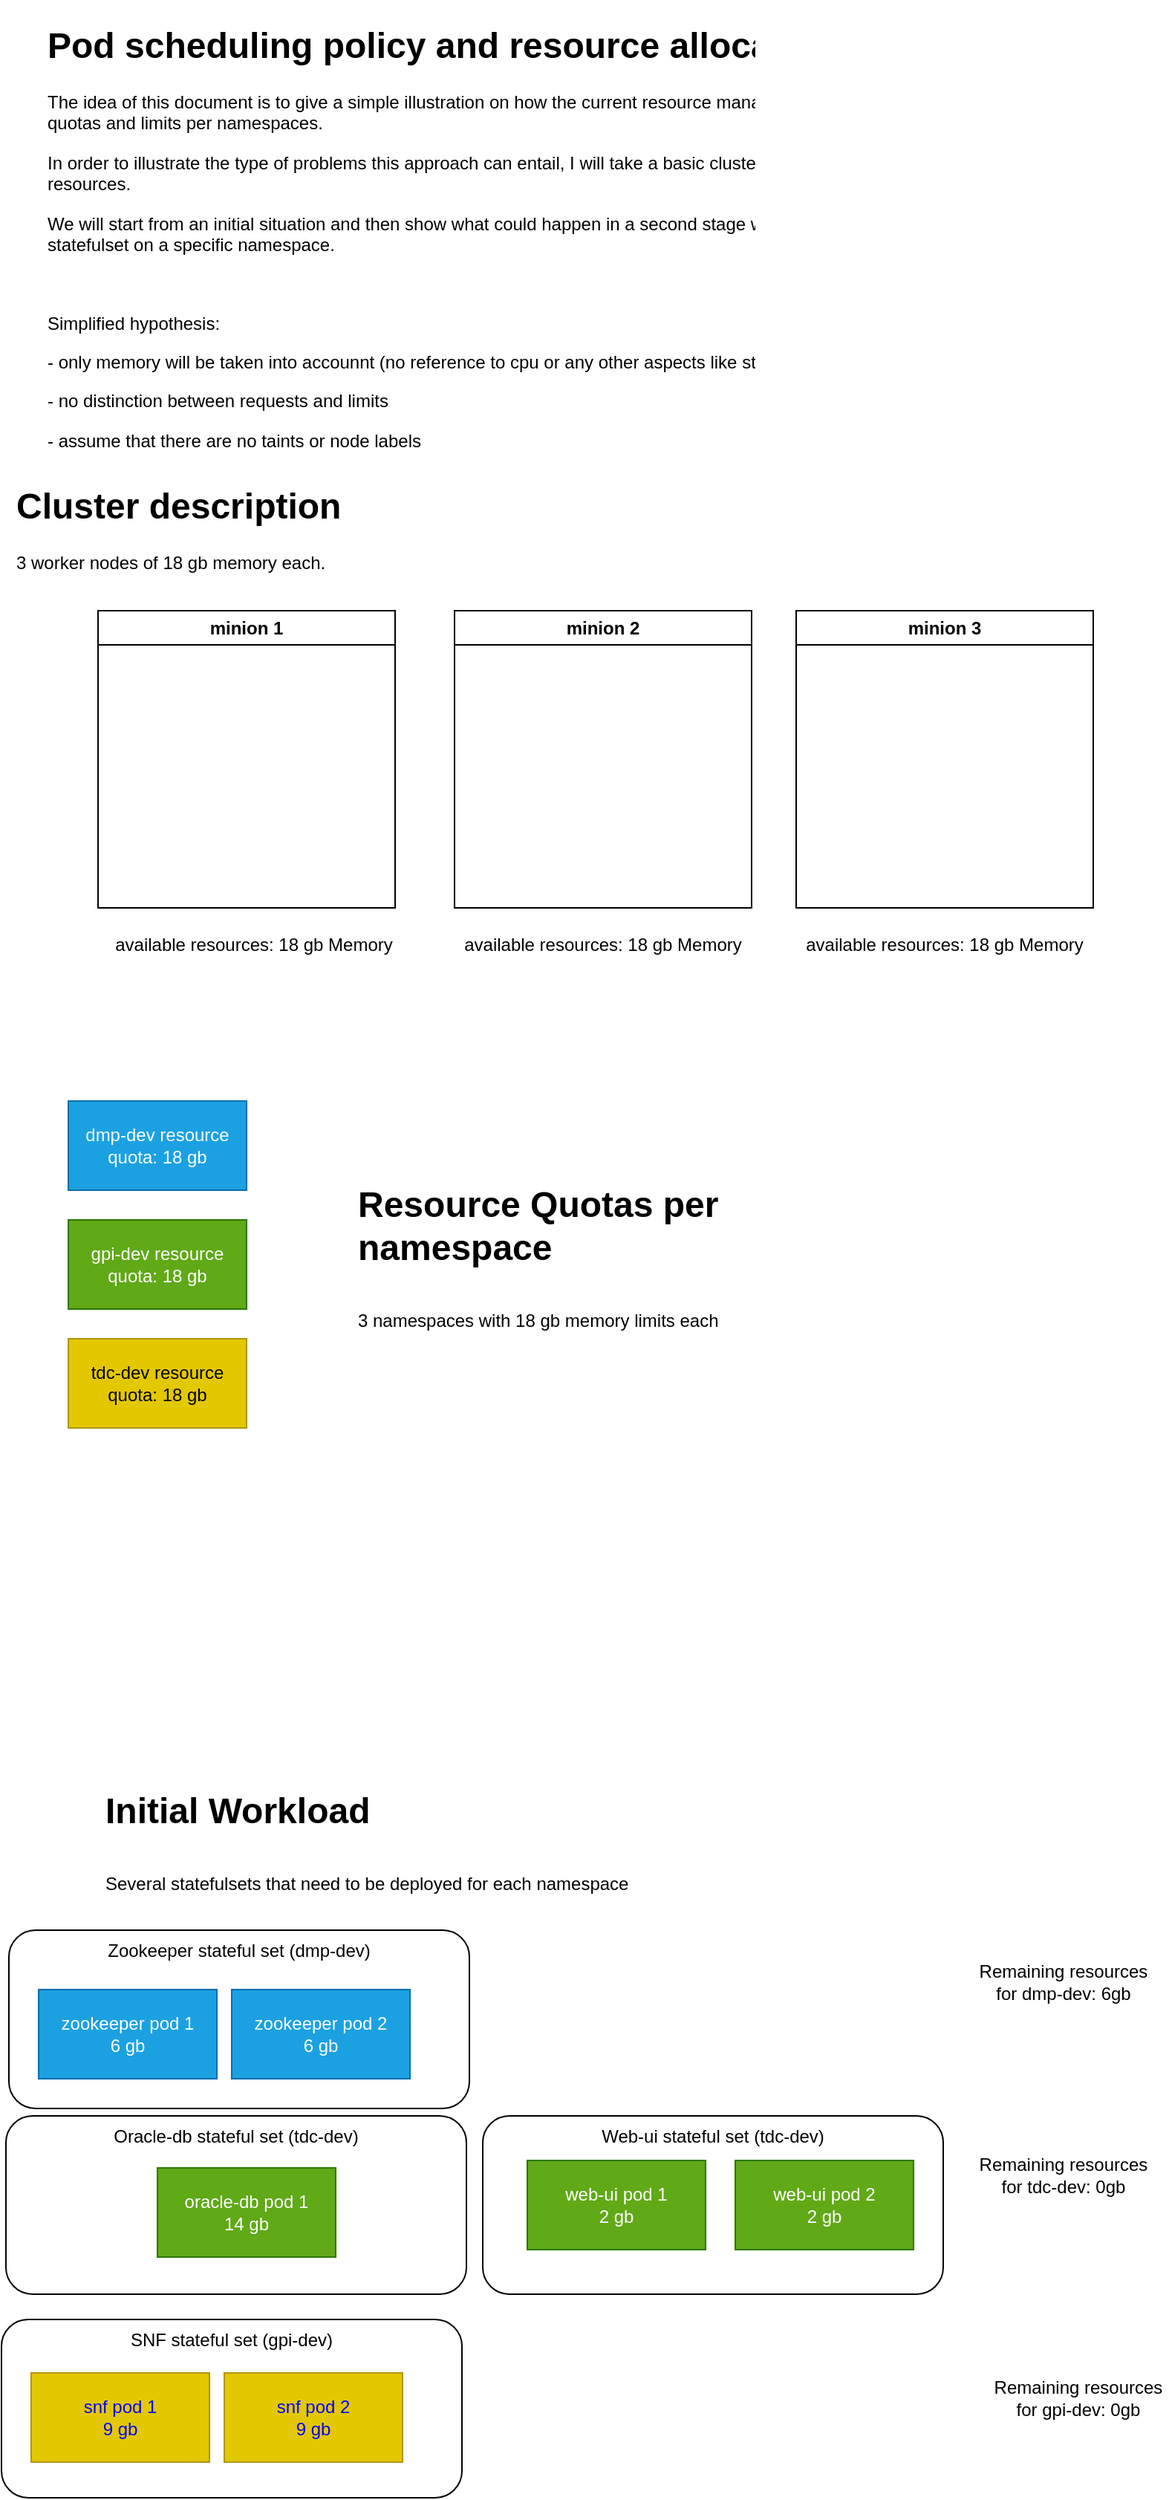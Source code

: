 <mxfile version="21.4.0" type="github" pages="5">
  <diagram name="Page-1" id="UMGvQnXuwSlmLZYAjQJy">
    <mxGraphModel dx="739" dy="470" grid="1" gridSize="10" guides="1" tooltips="1" connect="1" arrows="1" fold="1" page="1" pageScale="1" pageWidth="827" pageHeight="1169" math="0" shadow="0">
      <root>
        <mxCell id="0" />
        <mxCell id="1" parent="0" />
        <mxCell id="2bjBSCAmk6lOA1KvFB3E-25" value="SNF stateful set (gpi-dev)" style="rounded=1;whiteSpace=wrap;html=1;horizontal=1;verticalAlign=top;" parent="1" vertex="1">
          <mxGeometry x="25" y="1570" width="310" height="120" as="geometry" />
        </mxCell>
        <mxCell id="2bjBSCAmk6lOA1KvFB3E-23" value="Web-ui stateful set (tdc-dev)" style="rounded=1;whiteSpace=wrap;html=1;horizontal=1;verticalAlign=top;" parent="1" vertex="1">
          <mxGeometry x="349" y="1433" width="310" height="120" as="geometry" />
        </mxCell>
        <mxCell id="2bjBSCAmk6lOA1KvFB3E-22" value="Oracle-db stateful set (tdc-dev)" style="rounded=1;whiteSpace=wrap;html=1;horizontal=1;verticalAlign=top;" parent="1" vertex="1">
          <mxGeometry x="28" y="1433" width="310" height="120" as="geometry" />
        </mxCell>
        <mxCell id="2bjBSCAmk6lOA1KvFB3E-21" value="Zookeeper stateful set (dmp-dev)" style="rounded=1;whiteSpace=wrap;html=1;horizontal=1;verticalAlign=top;" parent="1" vertex="1">
          <mxGeometry x="30" y="1308" width="310" height="120" as="geometry" />
        </mxCell>
        <mxCell id="2bjBSCAmk6lOA1KvFB3E-1" value="&lt;h1&gt;Pod scheduling policy and resource allocation on OC&lt;/h1&gt;&lt;p&gt;The idea of this document is to give a simple illustration on how the current resource management strategy based on resource quotas and limits per namespaces.&lt;/p&gt;&lt;p&gt;In order to illustrate the type of problems this approach can entail, I will take a basic cluster and use some simplified units of resources.&amp;nbsp;&lt;/p&gt;&lt;p&gt;We will start from an initial situation and then show what could happen in a second stage when trying to deploying a second statefulset on a specific namespace.&lt;/p&gt;&lt;p&gt;&lt;br&gt;&lt;/p&gt;&lt;p&gt;Simplified hypothesis:&lt;/p&gt;&lt;p&gt;- only memory will be taken into accounnt (no reference to cpu or any other aspects like storage)&lt;/p&gt;&lt;p&gt;- no distinction between requests and limits&lt;/p&gt;&lt;p&gt;- assume that there are no taints or node labels&lt;/p&gt;" style="text;html=1;strokeColor=none;fillColor=none;spacing=5;spacingTop=-20;whiteSpace=wrap;overflow=hidden;rounded=0;labelBorderColor=#FFFFFF;" parent="1" vertex="1">
          <mxGeometry x="50" y="19" width="690" height="330" as="geometry" />
        </mxCell>
        <mxCell id="2bjBSCAmk6lOA1KvFB3E-3" value="minion 1" style="swimlane;whiteSpace=wrap;html=1;" parent="1" vertex="1">
          <mxGeometry x="90" y="420" width="200" height="200" as="geometry" />
        </mxCell>
        <mxCell id="2bjBSCAmk6lOA1KvFB3E-4" value="minion 2" style="swimlane;whiteSpace=wrap;html=1;" parent="1" vertex="1">
          <mxGeometry x="330" y="420" width="200" height="200" as="geometry" />
        </mxCell>
        <mxCell id="2bjBSCAmk6lOA1KvFB3E-5" value="minion 3" style="swimlane;whiteSpace=wrap;html=1;" parent="1" vertex="1">
          <mxGeometry x="560" y="420" width="200" height="200" as="geometry" />
        </mxCell>
        <mxCell id="2bjBSCAmk6lOA1KvFB3E-6" value="available resources: 18 gb Memory" style="text;html=1;strokeColor=none;fillColor=none;align=center;verticalAlign=middle;whiteSpace=wrap;rounded=0;" parent="1" vertex="1">
          <mxGeometry x="90" y="630" width="210" height="30" as="geometry" />
        </mxCell>
        <mxCell id="2bjBSCAmk6lOA1KvFB3E-7" value="available resources: 18 gb Memory" style="text;html=1;strokeColor=none;fillColor=none;align=center;verticalAlign=middle;whiteSpace=wrap;rounded=0;" parent="1" vertex="1">
          <mxGeometry x="325" y="630" width="210" height="30" as="geometry" />
        </mxCell>
        <mxCell id="2bjBSCAmk6lOA1KvFB3E-8" value="available resources: 18 gb Memory" style="text;html=1;strokeColor=none;fillColor=none;align=center;verticalAlign=middle;whiteSpace=wrap;rounded=0;" parent="1" vertex="1">
          <mxGeometry x="555" y="630" width="210" height="30" as="geometry" />
        </mxCell>
        <mxCell id="2bjBSCAmk6lOA1KvFB3E-9" value="dmp-dev resource quota: 18 gb" style="rounded=0;whiteSpace=wrap;html=1;fillColor=#1ba1e2;fontColor=#ffffff;strokeColor=#006EAF;" parent="1" vertex="1">
          <mxGeometry x="70" y="750" width="120" height="60" as="geometry" />
        </mxCell>
        <mxCell id="2bjBSCAmk6lOA1KvFB3E-10" value="gpi-dev resource quota: 18 gb" style="rounded=0;whiteSpace=wrap;html=1;fillColor=#60a917;fontColor=#ffffff;strokeColor=#2D7600;" parent="1" vertex="1">
          <mxGeometry x="70" y="830" width="120" height="60" as="geometry" />
        </mxCell>
        <mxCell id="2bjBSCAmk6lOA1KvFB3E-11" value="tdc-dev resource quota: 18 gb" style="rounded=0;whiteSpace=wrap;html=1;fillColor=#e3c800;fontColor=#000000;strokeColor=#B09500;" parent="1" vertex="1">
          <mxGeometry x="70" y="910" width="120" height="60" as="geometry" />
        </mxCell>
        <mxCell id="2bjBSCAmk6lOA1KvFB3E-12" value="zookeeper pod 1&lt;br&gt;6 gb" style="rounded=0;whiteSpace=wrap;html=1;fillColor=#1ba1e2;fontColor=#FFFFFF;strokeColor=#006EAF;" parent="1" vertex="1">
          <mxGeometry x="50" y="1348" width="120" height="60" as="geometry" />
        </mxCell>
        <mxCell id="2bjBSCAmk6lOA1KvFB3E-13" value="zookeeper pod 2&lt;br&gt;6 gb" style="rounded=0;whiteSpace=wrap;html=1;fillColor=#1ba1e2;fontColor=#FFFFFF;strokeColor=#006EAF;" parent="1" vertex="1">
          <mxGeometry x="180" y="1348" width="120" height="60" as="geometry" />
        </mxCell>
        <mxCell id="2bjBSCAmk6lOA1KvFB3E-14" value="snf pod 1&lt;br&gt;9 gb" style="rounded=0;whiteSpace=wrap;html=1;fillColor=#e3c800;fontColor=#0000FF;strokeColor=#B09500;" parent="1" vertex="1">
          <mxGeometry x="45" y="1606" width="120" height="60" as="geometry" />
        </mxCell>
        <mxCell id="2bjBSCAmk6lOA1KvFB3E-15" value="snf pod 2&lt;br&gt;9 gb" style="rounded=0;whiteSpace=wrap;html=1;fillColor=#e3c800;fontColor=#0000FF;strokeColor=#B09500;" parent="1" vertex="1">
          <mxGeometry x="175" y="1606" width="120" height="60" as="geometry" />
        </mxCell>
        <mxCell id="2bjBSCAmk6lOA1KvFB3E-16" value="oracle-db pod 1&lt;br&gt;14 gb" style="rounded=0;whiteSpace=wrap;html=1;fillColor=#60a917;fontColor=#FFFFFF;strokeColor=#2D7600;" parent="1" vertex="1">
          <mxGeometry x="130" y="1468" width="120" height="60" as="geometry" />
        </mxCell>
        <mxCell id="2bjBSCAmk6lOA1KvFB3E-17" value="web-ui pod 1&lt;br&gt;2 gb" style="rounded=0;whiteSpace=wrap;html=1;fillColor=#60a917;fontColor=#FFFFFF;strokeColor=#2D7600;" parent="1" vertex="1">
          <mxGeometry x="379" y="1463" width="120" height="60" as="geometry" />
        </mxCell>
        <mxCell id="2bjBSCAmk6lOA1KvFB3E-18" value="&lt;h1&gt;Cluster description&lt;/h1&gt;&lt;p&gt;3 worker nodes of 18 gb memory each.&lt;/p&gt;" style="text;html=1;strokeColor=none;fillColor=none;spacing=5;spacingTop=-20;whiteSpace=wrap;overflow=hidden;rounded=0;" parent="1" vertex="1">
          <mxGeometry x="30" y="330" width="280" height="120" as="geometry" />
        </mxCell>
        <mxCell id="2bjBSCAmk6lOA1KvFB3E-19" value="&lt;h1&gt;&lt;span style=&quot;background-color: initial;&quot;&gt;Resource Quotas per namespace&lt;/span&gt;&lt;/h1&gt;&lt;h1&gt;&lt;span style=&quot;background-color: initial; font-size: 12px; font-weight: normal;&quot;&gt;3 namespaces with 18 gb memory limits each&lt;/span&gt;&lt;br&gt;&lt;/h1&gt;" style="text;html=1;strokeColor=none;fillColor=none;spacing=5;spacingTop=-20;whiteSpace=wrap;overflow=hidden;rounded=0;" parent="1" vertex="1">
          <mxGeometry x="260" y="800" width="360" height="120" as="geometry" />
        </mxCell>
        <mxCell id="2bjBSCAmk6lOA1KvFB3E-20" value="&lt;h1&gt;&lt;span style=&quot;background-color: initial;&quot;&gt;Initial Workload&lt;/span&gt;&lt;/h1&gt;&lt;h1&gt;&lt;span style=&quot;background-color: initial; font-size: 12px; font-weight: normal;&quot;&gt;Several statefulsets that need to be deployed for each namespace&lt;/span&gt;&lt;br&gt;&lt;/h1&gt;" style="text;html=1;strokeColor=none;fillColor=none;spacing=5;spacingTop=-20;whiteSpace=wrap;overflow=hidden;rounded=0;" parent="1" vertex="1">
          <mxGeometry x="90" y="1208" width="630" height="90" as="geometry" />
        </mxCell>
        <mxCell id="2bjBSCAmk6lOA1KvFB3E-24" value="web-ui pod 2&lt;br&gt;2 gb" style="rounded=0;whiteSpace=wrap;html=1;fillColor=#60a917;fontColor=#FFFFFF;strokeColor=#2D7600;" parent="1" vertex="1">
          <mxGeometry x="519" y="1463" width="120" height="60" as="geometry" />
        </mxCell>
        <mxCell id="2bjBSCAmk6lOA1KvFB3E-26" value="Remaining resources for dmp-dev: 6gb" style="text;html=1;strokeColor=none;fillColor=none;align=center;verticalAlign=middle;whiteSpace=wrap;rounded=0;" parent="1" vertex="1">
          <mxGeometry x="680" y="1318" width="120" height="50" as="geometry" />
        </mxCell>
        <mxCell id="2bjBSCAmk6lOA1KvFB3E-27" value="Remaining resources for tdc-dev: 0gb" style="text;html=1;strokeColor=none;fillColor=none;align=center;verticalAlign=middle;whiteSpace=wrap;rounded=0;" parent="1" vertex="1">
          <mxGeometry x="680" y="1448" width="120" height="50" as="geometry" />
        </mxCell>
        <mxCell id="2bjBSCAmk6lOA1KvFB3E-28" value="Remaining resources for gpi-dev: 0gb" style="text;html=1;strokeColor=none;fillColor=none;align=center;verticalAlign=middle;whiteSpace=wrap;rounded=0;" parent="1" vertex="1">
          <mxGeometry x="690" y="1598" width="120" height="50" as="geometry" />
        </mxCell>
      </root>
    </mxGraphModel>
  </diagram>
  <diagram name="solution-taints-affinity" id="Fjn6Byy7v27BrfBJHYZv">
    <mxGraphModel dx="739" dy="470" grid="1" gridSize="10" guides="1" tooltips="1" connect="1" arrows="1" fold="1" page="1" pageScale="1" pageWidth="827" pageHeight="1169" math="0" shadow="0">
      <root>
        <mxCell id="YmpykI_a9cAOImod66VC-0" />
        <mxCell id="YmpykI_a9cAOImod66VC-1" parent="YmpykI_a9cAOImod66VC-0" />
        <mxCell id="YmpykI_a9cAOImod66VC-6" value="&lt;h1&gt;&lt;span style=&quot;background-color: initial;&quot;&gt;Nodes dedicated to namespaces - Taints, tolerations and affinity&lt;/span&gt;&lt;/h1&gt;&lt;h1&gt;&lt;span style=&quot;font-size: 12px; font-weight: 400;&quot;&gt;In order to enforce an alignment between theoretical resources allocation for a namespace, and the actual resources available to its objects, we can consider a solution: DEDICATE set of NODES exclusively to a NAMESPACE&lt;/span&gt;&lt;/h1&gt;&lt;div&gt;Taints are used to repel Pods from specific nodes. This is comparable to a label applied to a node. The difference between TAINT and LABEL lies in the fact that a taint tells the scheduler to repel pods from this specific node if it DOES NOT MATCH the TAINT. &lt;br&gt;Only those PODS that Hhave a TOLERATION for the TAINT can be deployed into that node&lt;span style=&quot;font-size: 12px; font-weight: 400;&quot;&gt;&lt;br&gt;&lt;/span&gt;&lt;/div&gt;" style="text;html=1;strokeColor=none;fillColor=none;spacing=5;spacingTop=-20;whiteSpace=wrap;overflow=hidden;rounded=0;labelBorderColor=#FFFFFF;" vertex="1" parent="YmpykI_a9cAOImod66VC-1">
          <mxGeometry x="50" y="19" width="960" height="191" as="geometry" />
        </mxCell>
        <mxCell id="YmpykI_a9cAOImod66VC-7" value="minion 1" style="swimlane;whiteSpace=wrap;html=1;" vertex="1" parent="YmpykI_a9cAOImod66VC-1">
          <mxGeometry x="90" y="420" width="200" height="200" as="geometry" />
        </mxCell>
        <mxCell id="YmpykI_a9cAOImod66VC-8" value="minion 2" style="swimlane;whiteSpace=wrap;html=1;" vertex="1" parent="YmpykI_a9cAOImod66VC-1">
          <mxGeometry x="330" y="420" width="200" height="200" as="geometry" />
        </mxCell>
        <mxCell id="YmpykI_a9cAOImod66VC-9" value="minion 3" style="swimlane;whiteSpace=wrap;html=1;" vertex="1" parent="YmpykI_a9cAOImod66VC-1">
          <mxGeometry x="560" y="420" width="200" height="200" as="geometry" />
        </mxCell>
        <mxCell id="YmpykI_a9cAOImod66VC-10" value="namespace:dmp-test:NoSchedule" style="text;html=1;strokeColor=#006EAF;fillColor=#1ba1e2;align=center;verticalAlign=middle;whiteSpace=wrap;rounded=0;fontColor=#ffffff;" vertex="1" parent="YmpykI_a9cAOImod66VC-1">
          <mxGeometry x="85" y="630" width="210" height="30" as="geometry" />
        </mxCell>
        <mxCell id="YmpykI_a9cAOImod66VC-11" value="namespace:tdc-test:NoSchedule" style="text;html=1;strokeColor=#B09500;fillColor=#e3c800;align=center;verticalAlign=middle;whiteSpace=wrap;rounded=0;fontColor=#000000;" vertex="1" parent="YmpykI_a9cAOImod66VC-1">
          <mxGeometry x="325" y="630" width="210" height="30" as="geometry" />
        </mxCell>
        <mxCell id="YmpykI_a9cAOImod66VC-12" value="namespace:gpi-test:NoSchedule" style="text;html=1;strokeColor=#2D7600;fillColor=#60a917;align=center;verticalAlign=middle;whiteSpace=wrap;rounded=0;fontColor=#ffffff;" vertex="1" parent="YmpykI_a9cAOImod66VC-1">
          <mxGeometry x="555" y="630" width="210" height="30" as="geometry" />
        </mxCell>
        <mxCell id="YmpykI_a9cAOImod66VC-22" value="&lt;h1&gt;Actions on the node&lt;/h1&gt;&lt;p&gt;In order to implement this solution, it will involves actions from Container Squad first, who will need to add&lt;/p&gt;&lt;p&gt;- taints: &amp;lt;key&amp;gt;:&amp;lt;value&amp;gt;:Effect&amp;gt; defined on the node (&lt;/p&gt;Taint effects define how nodes with a taint react to Pods that don’t tolerate it.&lt;span style=&quot;background-color: initial;&quot;&gt;)&lt;/span&gt;&lt;br&gt;&lt;p&gt;- label: &amp;lt;key&amp;gt;:&amp;lt;value&amp;gt;&lt;/p&gt;" style="text;html=1;strokeColor=none;fillColor=none;spacing=5;spacingTop=-20;whiteSpace=wrap;overflow=hidden;rounded=0;" vertex="1" parent="YmpykI_a9cAOImod66VC-1">
          <mxGeometry x="50" y="220" width="950" height="160" as="geometry" />
        </mxCell>
        <mxCell id="i3B5c76FBCLhBAuVrxMg-0" value="Taint" style="text;html=1;strokeColor=none;fillColor=none;align=center;verticalAlign=middle;whiteSpace=wrap;rounded=0;" vertex="1" parent="YmpykI_a9cAOImod66VC-1">
          <mxGeometry x="10" y="630" width="60" height="30" as="geometry" />
        </mxCell>
        <mxCell id="i3B5c76FBCLhBAuVrxMg-1" value="namespace:gpi-test:NoSchedule" style="text;html=1;strokeColor=#2D7600;fillColor=#60a917;align=center;verticalAlign=middle;whiteSpace=wrap;rounded=0;fontColor=#ffffff;" vertex="1" parent="YmpykI_a9cAOImod66VC-1">
          <mxGeometry x="555" y="630" width="210" height="30" as="geometry" />
        </mxCell>
        <mxCell id="i3B5c76FBCLhBAuVrxMg-2" value="namespace:tdc-test:NoSchedule" style="text;html=1;strokeColor=#B09500;fillColor=#e3c800;align=center;verticalAlign=middle;whiteSpace=wrap;rounded=0;fontColor=#000000;" vertex="1" parent="YmpykI_a9cAOImod66VC-1">
          <mxGeometry x="325" y="630" width="210" height="30" as="geometry" />
        </mxCell>
        <mxCell id="i3B5c76FBCLhBAuVrxMg-3" value="namespace:dmp-test:NoSchedule" style="text;html=1;strokeColor=#006EAF;fillColor=#1ba1e2;align=center;verticalAlign=middle;whiteSpace=wrap;rounded=0;fontColor=#ffffff;" vertex="1" parent="YmpykI_a9cAOImod66VC-1">
          <mxGeometry x="85" y="630" width="210" height="30" as="geometry" />
        </mxCell>
        <mxCell id="i3B5c76FBCLhBAuVrxMg-4" value="namespace:gpi-test" style="text;html=1;strokeColor=#2D7600;fillColor=#60a917;align=center;verticalAlign=middle;whiteSpace=wrap;rounded=0;fontColor=#ffffff;" vertex="1" parent="YmpykI_a9cAOImod66VC-1">
          <mxGeometry x="555" y="670" width="210" height="30" as="geometry" />
        </mxCell>
        <mxCell id="i3B5c76FBCLhBAuVrxMg-5" value="namespace:tdc-test" style="text;html=1;strokeColor=#B09500;fillColor=#e3c800;align=center;verticalAlign=middle;whiteSpace=wrap;rounded=0;fontColor=#000000;" vertex="1" parent="YmpykI_a9cAOImod66VC-1">
          <mxGeometry x="325" y="670" width="210" height="30" as="geometry" />
        </mxCell>
        <mxCell id="i3B5c76FBCLhBAuVrxMg-6" value="namespace:dmp-test" style="text;html=1;strokeColor=#006EAF;fillColor=#1ba1e2;align=center;verticalAlign=middle;whiteSpace=wrap;rounded=0;fontColor=#ffffff;" vertex="1" parent="YmpykI_a9cAOImod66VC-1">
          <mxGeometry x="85" y="670" width="210" height="30" as="geometry" />
        </mxCell>
        <mxCell id="i3B5c76FBCLhBAuVrxMg-7" value="Label" style="text;html=1;strokeColor=none;fillColor=none;align=center;verticalAlign=middle;whiteSpace=wrap;rounded=0;" vertex="1" parent="YmpykI_a9cAOImod66VC-1">
          <mxGeometry x="10" y="670" width="60" height="30" as="geometry" />
        </mxCell>
        <mxCell id="OvRHfM7m8GLuQbLyOeoD-29" value="SNF stateful set (gpi-dev)" style="rounded=1;whiteSpace=wrap;html=1;horizontal=1;verticalAlign=top;" vertex="1" parent="YmpykI_a9cAOImod66VC-1">
          <mxGeometry x="1065" y="855" width="310" height="120" as="geometry" />
        </mxCell>
        <mxCell id="OvRHfM7m8GLuQbLyOeoD-30" value="Web-ui stateful set (tdc-dev)" style="rounded=1;whiteSpace=wrap;html=1;horizontal=1;verticalAlign=top;" vertex="1" parent="YmpykI_a9cAOImod66VC-1">
          <mxGeometry x="676" y="850" width="310" height="120" as="geometry" />
        </mxCell>
        <mxCell id="OvRHfM7m8GLuQbLyOeoD-31" value="Oracle-db stateful set (tdc-dev)" style="rounded=1;whiteSpace=wrap;html=1;horizontal=1;verticalAlign=top;" vertex="1" parent="YmpykI_a9cAOImod66VC-1">
          <mxGeometry x="355" y="850" width="310" height="120" as="geometry" />
        </mxCell>
        <mxCell id="OvRHfM7m8GLuQbLyOeoD-32" value="Zookeeper stateful set (dmp-dev)" style="rounded=1;whiteSpace=wrap;html=1;horizontal=1;verticalAlign=top;" vertex="1" parent="YmpykI_a9cAOImod66VC-1">
          <mxGeometry x="20" y="840" width="310" height="130" as="geometry" />
        </mxCell>
        <mxCell id="OvRHfM7m8GLuQbLyOeoD-33" value="zookeeper pod 1&lt;br&gt;nodeAffinity:&amp;nbsp;&lt;br&gt;namespace:dmp-test&lt;br&gt;toleration:&amp;nbsp;&lt;br&gt;namespace:dmp-test:NoSchedule" style="rounded=0;whiteSpace=wrap;html=1;fillColor=#1ba1e2;fontColor=#FFFFFF;strokeColor=#006EAF;" vertex="1" parent="YmpykI_a9cAOImod66VC-1">
          <mxGeometry x="39" y="870" width="140" height="90" as="geometry" />
        </mxCell>
        <mxCell id="OvRHfM7m8GLuQbLyOeoD-35" value="snf pod 1&lt;br&gt;9 gb" style="rounded=0;whiteSpace=wrap;html=1;fillColor=#e3c800;fontColor=#0000FF;strokeColor=#B09500;" vertex="1" parent="YmpykI_a9cAOImod66VC-1">
          <mxGeometry x="1085" y="891" width="120" height="60" as="geometry" />
        </mxCell>
        <mxCell id="OvRHfM7m8GLuQbLyOeoD-36" value="snf pod 2&lt;br&gt;9 gb" style="rounded=0;whiteSpace=wrap;html=1;fillColor=#e3c800;fontColor=#0000FF;strokeColor=#B09500;" vertex="1" parent="YmpykI_a9cAOImod66VC-1">
          <mxGeometry x="1215" y="891" width="120" height="60" as="geometry" />
        </mxCell>
        <mxCell id="OvRHfM7m8GLuQbLyOeoD-37" value="oracle-db pod 1&lt;br&gt;14 gb" style="rounded=0;whiteSpace=wrap;html=1;fillColor=#60a917;fontColor=#FFFFFF;strokeColor=#2D7600;" vertex="1" parent="YmpykI_a9cAOImod66VC-1">
          <mxGeometry x="457" y="885" width="120" height="60" as="geometry" />
        </mxCell>
        <mxCell id="OvRHfM7m8GLuQbLyOeoD-38" value="web-ui pod 1&lt;br&gt;2 gb" style="rounded=0;whiteSpace=wrap;html=1;fillColor=#60a917;fontColor=#FFFFFF;strokeColor=#2D7600;" vertex="1" parent="YmpykI_a9cAOImod66VC-1">
          <mxGeometry x="706" y="880" width="120" height="60" as="geometry" />
        </mxCell>
        <mxCell id="OvRHfM7m8GLuQbLyOeoD-40" value="web-ui pod 2&lt;br&gt;2 gb" style="rounded=0;whiteSpace=wrap;html=1;fillColor=#60a917;fontColor=#FFFFFF;strokeColor=#2D7600;" vertex="1" parent="YmpykI_a9cAOImod66VC-1">
          <mxGeometry x="846" y="880" width="120" height="60" as="geometry" />
        </mxCell>
        <mxCell id="OvRHfM7m8GLuQbLyOeoD-41" value="Remaining resources for dmp-dev: 6gb" style="text;html=1;strokeColor=none;fillColor=none;align=center;verticalAlign=middle;whiteSpace=wrap;rounded=0;" vertex="1" parent="YmpykI_a9cAOImod66VC-1">
          <mxGeometry x="135" y="780" width="120" height="50" as="geometry" />
        </mxCell>
        <mxCell id="OvRHfM7m8GLuQbLyOeoD-42" value="Remaining resources for tdc-dev: 0gb" style="text;html=1;strokeColor=none;fillColor=none;align=center;verticalAlign=middle;whiteSpace=wrap;rounded=0;" vertex="1" parent="YmpykI_a9cAOImod66VC-1">
          <mxGeometry x="465" y="780" width="120" height="50" as="geometry" />
        </mxCell>
        <mxCell id="OvRHfM7m8GLuQbLyOeoD-43" value="Remaining resources for gpi-dev: 0gb" style="text;html=1;strokeColor=none;fillColor=none;align=center;verticalAlign=middle;whiteSpace=wrap;rounded=0;" vertex="1" parent="YmpykI_a9cAOImod66VC-1">
          <mxGeometry x="1116" y="790" width="120" height="50" as="geometry" />
        </mxCell>
        <mxCell id="OvRHfM7m8GLuQbLyOeoD-57" value="&lt;h1&gt;All pods successfully scheduled&lt;/h1&gt;&lt;p&gt;Total resources available on the cluster &lt;span style=&quot;white-space: pre;&quot;&gt;&#x9;&lt;/span&gt;&lt;span style=&quot;white-space: pre;&quot;&gt;&#x9;&lt;/span&gt;&lt;span style=&quot;white-space: pre;&quot;&gt;&#x9;&lt;/span&gt;&lt;span style=&quot;white-space: pre;&quot;&gt;&#x9;&lt;/span&gt;&lt;span style=&quot;white-space: pre;&quot;&gt;&#x9;&lt;span style=&quot;white-space: pre;&quot;&gt;&#x9;&lt;/span&gt;&lt;span style=&quot;white-space: pre;&quot;&gt;&#x9;&lt;/span&gt;&lt;/span&gt;= 6 gb&lt;/p&gt;&lt;p&gt;Resources yet to be consumed (according to dmp-dev ns quota) &lt;span style=&quot;white-space: pre;&quot;&gt;&#x9;&lt;/span&gt;&lt;span style=&quot;white-space: pre;&quot;&gt;&#x9;&lt;/span&gt;= 6 gb&lt;/p&gt;" style="text;html=1;strokeColor=none;fillColor=none;spacing=5;spacingTop=-20;whiteSpace=wrap;overflow=hidden;rounded=0;" vertex="1" parent="YmpykI_a9cAOImod66VC-1">
          <mxGeometry x="1015" y="1060" width="450" height="120" as="geometry" />
        </mxCell>
        <mxCell id="OvRHfM7m8GLuQbLyOeoD-58" value="zookeeper pod 2&lt;br&gt;nodeAffinity:&amp;nbsp;&lt;br&gt;namespace:dmp-test&lt;br&gt;toleration:&amp;nbsp;&lt;br&gt;namespace:dmp-test:NoSchedule" style="rounded=0;whiteSpace=wrap;html=1;fillColor=#1ba1e2;fontColor=#FFFFFF;strokeColor=#006EAF;" vertex="1" parent="YmpykI_a9cAOImod66VC-1">
          <mxGeometry x="185" y="870" width="140" height="90" as="geometry" />
        </mxCell>
        <mxCell id="OvRHfM7m8GLuQbLyOeoD-59" value="minion 1" style="swimlane;whiteSpace=wrap;html=1;" vertex="1" parent="YmpykI_a9cAOImod66VC-1">
          <mxGeometry x="210" y="990" width="200" height="250" as="geometry" />
        </mxCell>
        <mxCell id="OvRHfM7m8GLuQbLyOeoD-65" value="zookeeper pod 1&lt;br&gt;nodeAffinity:&amp;nbsp;&lt;br&gt;namespace:dmp-test&lt;br&gt;toleration:&amp;nbsp;&lt;br&gt;namespace:dmp-test:NoSchedule" style="rounded=0;whiteSpace=wrap;html=1;fillColor=#1ba1e2;fontColor=#FFFFFF;strokeColor=#006EAF;" vertex="1" parent="OvRHfM7m8GLuQbLyOeoD-59">
          <mxGeometry x="30" y="40" width="140" height="90" as="geometry" />
        </mxCell>
        <mxCell id="OvRHfM7m8GLuQbLyOeoD-66" value="zookeeper pod 2&lt;br&gt;nodeAffinity:&amp;nbsp;&lt;br&gt;namespace:dmp-test&lt;br&gt;toleration:&amp;nbsp;&lt;br&gt;namespace:dmp-test:NoSchedule" style="rounded=0;whiteSpace=wrap;html=1;fillColor=#1ba1e2;fontColor=#FFFFFF;strokeColor=#006EAF;" vertex="1" parent="OvRHfM7m8GLuQbLyOeoD-59">
          <mxGeometry x="30" y="150" width="140" height="90" as="geometry" />
        </mxCell>
        <mxCell id="OvRHfM7m8GLuQbLyOeoD-60" value="namespace:dmp-test:NoSchedule" style="text;html=1;strokeColor=#006EAF;fillColor=#1ba1e2;align=center;verticalAlign=middle;whiteSpace=wrap;rounded=0;fontColor=#ffffff;" vertex="1" parent="YmpykI_a9cAOImod66VC-1">
          <mxGeometry x="210" y="1250" width="210" height="30" as="geometry" />
        </mxCell>
        <mxCell id="OvRHfM7m8GLuQbLyOeoD-61" value="Taint" style="text;html=1;strokeColor=none;fillColor=none;align=center;verticalAlign=middle;whiteSpace=wrap;rounded=0;" vertex="1" parent="YmpykI_a9cAOImod66VC-1">
          <mxGeometry x="135" y="1250" width="60" height="30" as="geometry" />
        </mxCell>
        <mxCell id="OvRHfM7m8GLuQbLyOeoD-62" value="namespace:dmp-test:NoSchedule" style="text;html=1;strokeColor=#006EAF;fillColor=#1ba1e2;align=center;verticalAlign=middle;whiteSpace=wrap;rounded=0;fontColor=#ffffff;" vertex="1" parent="YmpykI_a9cAOImod66VC-1">
          <mxGeometry x="210" y="1250" width="210" height="30" as="geometry" />
        </mxCell>
        <mxCell id="OvRHfM7m8GLuQbLyOeoD-63" value="namespace:dmp-test" style="text;html=1;strokeColor=#006EAF;fillColor=#1ba1e2;align=center;verticalAlign=middle;whiteSpace=wrap;rounded=0;fontColor=#ffffff;" vertex="1" parent="YmpykI_a9cAOImod66VC-1">
          <mxGeometry x="210" y="1290" width="210" height="30" as="geometry" />
        </mxCell>
        <mxCell id="OvRHfM7m8GLuQbLyOeoD-64" value="Label" style="text;html=1;strokeColor=none;fillColor=none;align=center;verticalAlign=middle;whiteSpace=wrap;rounded=0;" vertex="1" parent="YmpykI_a9cAOImod66VC-1">
          <mxGeometry x="135" y="1290" width="60" height="30" as="geometry" />
        </mxCell>
        <mxCell id="OvRHfM7m8GLuQbLyOeoD-67" value="minion 2" style="swimlane;whiteSpace=wrap;html=1;" vertex="1" parent="YmpykI_a9cAOImod66VC-1">
          <mxGeometry x="462" y="990" width="200" height="250" as="geometry" />
        </mxCell>
        <mxCell id="OvRHfM7m8GLuQbLyOeoD-75" value="snf pod 1&lt;br&gt;9 gb" style="rounded=0;whiteSpace=wrap;html=1;fillColor=#e3c800;fontColor=#0000FF;strokeColor=#B09500;" vertex="1" parent="OvRHfM7m8GLuQbLyOeoD-67">
          <mxGeometry x="38" y="30" width="120" height="60" as="geometry" />
        </mxCell>
        <mxCell id="OvRHfM7m8GLuQbLyOeoD-76" value="snf pod 2&lt;br&gt;9 gb" style="rounded=0;whiteSpace=wrap;html=1;fillColor=#e3c800;fontColor=#0000FF;strokeColor=#B09500;" vertex="1" parent="OvRHfM7m8GLuQbLyOeoD-67">
          <mxGeometry x="38" y="110" width="120" height="60" as="geometry" />
        </mxCell>
        <mxCell id="OvRHfM7m8GLuQbLyOeoD-68" value="minion 3" style="swimlane;whiteSpace=wrap;html=1;" vertex="1" parent="YmpykI_a9cAOImod66VC-1">
          <mxGeometry x="692" y="990" width="200" height="250" as="geometry" />
        </mxCell>
        <mxCell id="OvRHfM7m8GLuQbLyOeoD-77" value="web-ui pod 1&lt;br&gt;2 gb" style="rounded=0;whiteSpace=wrap;html=1;fillColor=#60a917;fontColor=#FFFFFF;strokeColor=#2D7600;" vertex="1" parent="OvRHfM7m8GLuQbLyOeoD-68">
          <mxGeometry x="14" y="30" width="120" height="60" as="geometry" />
        </mxCell>
        <mxCell id="OvRHfM7m8GLuQbLyOeoD-78" value="web-ui pod 2&lt;br&gt;2 gb" style="rounded=0;whiteSpace=wrap;html=1;fillColor=#60a917;fontColor=#FFFFFF;strokeColor=#2D7600;" vertex="1" parent="OvRHfM7m8GLuQbLyOeoD-68">
          <mxGeometry x="14" y="95" width="120" height="60" as="geometry" />
        </mxCell>
        <mxCell id="OvRHfM7m8GLuQbLyOeoD-79" value="oracle-db pod 1&lt;br&gt;14 gb" style="rounded=0;whiteSpace=wrap;html=1;fillColor=#60a917;fontColor=#FFFFFF;strokeColor=#2D7600;" vertex="1" parent="OvRHfM7m8GLuQbLyOeoD-68">
          <mxGeometry x="14" y="179" width="120" height="60" as="geometry" />
        </mxCell>
        <mxCell id="OvRHfM7m8GLuQbLyOeoD-69" value="namespace:tdc-test:NoSchedule" style="text;html=1;strokeColor=#B09500;fillColor=#e3c800;align=center;verticalAlign=middle;whiteSpace=wrap;rounded=0;fontColor=#000000;" vertex="1" parent="YmpykI_a9cAOImod66VC-1">
          <mxGeometry x="462" y="1250" width="210" height="30" as="geometry" />
        </mxCell>
        <mxCell id="OvRHfM7m8GLuQbLyOeoD-70" value="namespace:gpi-test:NoSchedule" style="text;html=1;strokeColor=#2D7600;fillColor=#60a917;align=center;verticalAlign=middle;whiteSpace=wrap;rounded=0;fontColor=#ffffff;" vertex="1" parent="YmpykI_a9cAOImod66VC-1">
          <mxGeometry x="692" y="1250" width="210" height="30" as="geometry" />
        </mxCell>
        <mxCell id="OvRHfM7m8GLuQbLyOeoD-71" value="namespace:gpi-test:NoSchedule" style="text;html=1;strokeColor=#2D7600;fillColor=#60a917;align=center;verticalAlign=middle;whiteSpace=wrap;rounded=0;fontColor=#ffffff;" vertex="1" parent="YmpykI_a9cAOImod66VC-1">
          <mxGeometry x="692" y="1250" width="210" height="30" as="geometry" />
        </mxCell>
        <mxCell id="OvRHfM7m8GLuQbLyOeoD-72" value="namespace:tdc-test:NoSchedule" style="text;html=1;strokeColor=#B09500;fillColor=#e3c800;align=center;verticalAlign=middle;whiteSpace=wrap;rounded=0;fontColor=#000000;" vertex="1" parent="YmpykI_a9cAOImod66VC-1">
          <mxGeometry x="462" y="1250" width="210" height="30" as="geometry" />
        </mxCell>
        <mxCell id="OvRHfM7m8GLuQbLyOeoD-73" value="namespace:gpi-test" style="text;html=1;strokeColor=#2D7600;fillColor=#60a917;align=center;verticalAlign=middle;whiteSpace=wrap;rounded=0;fontColor=#ffffff;" vertex="1" parent="YmpykI_a9cAOImod66VC-1">
          <mxGeometry x="692" y="1290" width="210" height="30" as="geometry" />
        </mxCell>
        <mxCell id="OvRHfM7m8GLuQbLyOeoD-74" value="namespace:tdc-test" style="text;html=1;strokeColor=#B09500;fillColor=#e3c800;align=center;verticalAlign=middle;whiteSpace=wrap;rounded=0;fontColor=#000000;" vertex="1" parent="YmpykI_a9cAOImod66VC-1">
          <mxGeometry x="462" y="1290" width="210" height="30" as="geometry" />
        </mxCell>
      </root>
    </mxGraphModel>
  </diagram>
  <diagram name="initial schedule" id="QBkgk3wF0dbjWLkcX3Zr">
    <mxGraphModel dx="739" dy="470" grid="1" gridSize="10" guides="1" tooltips="1" connect="1" arrows="1" fold="1" page="1" pageScale="1" pageWidth="827" pageHeight="1169" math="0" shadow="0">
      <root>
        <mxCell id="Xo1ADalxKKwnbj4WrBWZ-0" />
        <mxCell id="Xo1ADalxKKwnbj4WrBWZ-1" parent="Xo1ADalxKKwnbj4WrBWZ-0" />
        <mxCell id="Xo1ADalxKKwnbj4WrBWZ-2" value="SNF stateful set (gpi-dev)" style="rounded=1;whiteSpace=wrap;html=1;horizontal=1;verticalAlign=top;" parent="Xo1ADalxKKwnbj4WrBWZ-1" vertex="1">
          <mxGeometry x="1070" y="575" width="310" height="120" as="geometry" />
        </mxCell>
        <mxCell id="Xo1ADalxKKwnbj4WrBWZ-3" value="Web-ui stateful set (tdc-dev)" style="rounded=1;whiteSpace=wrap;html=1;horizontal=1;verticalAlign=top;" parent="Xo1ADalxKKwnbj4WrBWZ-1" vertex="1">
          <mxGeometry x="681" y="570" width="310" height="120" as="geometry" />
        </mxCell>
        <mxCell id="Xo1ADalxKKwnbj4WrBWZ-4" value="Oracle-db stateful set (tdc-dev)" style="rounded=1;whiteSpace=wrap;html=1;horizontal=1;verticalAlign=top;" parent="Xo1ADalxKKwnbj4WrBWZ-1" vertex="1">
          <mxGeometry x="360" y="570" width="310" height="120" as="geometry" />
        </mxCell>
        <mxCell id="Xo1ADalxKKwnbj4WrBWZ-5" value="Zookeeper stateful set (dmp-dev)" style="rounded=1;whiteSpace=wrap;html=1;horizontal=1;verticalAlign=top;" parent="Xo1ADalxKKwnbj4WrBWZ-1" vertex="1">
          <mxGeometry x="25" y="570" width="310" height="120" as="geometry" />
        </mxCell>
        <mxCell id="Xo1ADalxKKwnbj4WrBWZ-16" value="zookeeper pod 1&lt;br&gt;6 gb" style="rounded=0;whiteSpace=wrap;html=1;fillColor=#1ba1e2;fontColor=#FFFFFF;strokeColor=#006EAF;" parent="Xo1ADalxKKwnbj4WrBWZ-1" vertex="1">
          <mxGeometry x="45" y="610" width="120" height="60" as="geometry" />
        </mxCell>
        <mxCell id="Xo1ADalxKKwnbj4WrBWZ-17" value="zookeeper pod 2&lt;br&gt;6 gb" style="rounded=0;whiteSpace=wrap;html=1;fillColor=#1ba1e2;fontColor=#FFFFFF;strokeColor=#006EAF;" parent="Xo1ADalxKKwnbj4WrBWZ-1" vertex="1">
          <mxGeometry x="175" y="610" width="120" height="60" as="geometry" />
        </mxCell>
        <mxCell id="Xo1ADalxKKwnbj4WrBWZ-18" value="snf pod 1&lt;br&gt;9 gb" style="rounded=0;whiteSpace=wrap;html=1;fillColor=#e3c800;fontColor=#0000FF;strokeColor=#B09500;" parent="Xo1ADalxKKwnbj4WrBWZ-1" vertex="1">
          <mxGeometry x="1090" y="611" width="120" height="60" as="geometry" />
        </mxCell>
        <mxCell id="Xo1ADalxKKwnbj4WrBWZ-19" value="snf pod 2&lt;br&gt;9 gb" style="rounded=0;whiteSpace=wrap;html=1;fillColor=#e3c800;fontColor=#0000FF;strokeColor=#B09500;" parent="Xo1ADalxKKwnbj4WrBWZ-1" vertex="1">
          <mxGeometry x="1220" y="611" width="120" height="60" as="geometry" />
        </mxCell>
        <mxCell id="Xo1ADalxKKwnbj4WrBWZ-20" value="oracle-db pod 1&lt;br&gt;14 gb" style="rounded=0;whiteSpace=wrap;html=1;fillColor=#60a917;fontColor=#FFFFFF;strokeColor=#2D7600;" parent="Xo1ADalxKKwnbj4WrBWZ-1" vertex="1">
          <mxGeometry x="462" y="605" width="120" height="60" as="geometry" />
        </mxCell>
        <mxCell id="Xo1ADalxKKwnbj4WrBWZ-21" value="web-ui pod 1&lt;br&gt;2 gb" style="rounded=0;whiteSpace=wrap;html=1;fillColor=#60a917;fontColor=#FFFFFF;strokeColor=#2D7600;" parent="Xo1ADalxKKwnbj4WrBWZ-1" vertex="1">
          <mxGeometry x="711" y="600" width="120" height="60" as="geometry" />
        </mxCell>
        <mxCell id="Xo1ADalxKKwnbj4WrBWZ-24" value="&lt;h1&gt;&lt;span style=&quot;background-color: initial;&quot;&gt;Initial Scheduling&lt;/span&gt;&lt;/h1&gt;&lt;h1&gt;&lt;br&gt;&lt;/h1&gt;" style="text;html=1;strokeColor=none;fillColor=none;spacing=5;spacingTop=-20;whiteSpace=wrap;overflow=hidden;rounded=0;" parent="Xo1ADalxKKwnbj4WrBWZ-1" vertex="1">
          <mxGeometry x="67.5" y="310" width="630" height="90" as="geometry" />
        </mxCell>
        <mxCell id="Xo1ADalxKKwnbj4WrBWZ-25" value="web-ui pod 2&lt;br&gt;2 gb" style="rounded=0;whiteSpace=wrap;html=1;fillColor=#60a917;fontColor=#FFFFFF;strokeColor=#2D7600;" parent="Xo1ADalxKKwnbj4WrBWZ-1" vertex="1">
          <mxGeometry x="851" y="600" width="120" height="60" as="geometry" />
        </mxCell>
        <mxCell id="Xo1ADalxKKwnbj4WrBWZ-26" value="Remaining resources for dmp-dev: 6gb" style="text;html=1;strokeColor=none;fillColor=none;align=center;verticalAlign=middle;whiteSpace=wrap;rounded=0;" parent="Xo1ADalxKKwnbj4WrBWZ-1" vertex="1">
          <mxGeometry x="140" y="500" width="120" height="50" as="geometry" />
        </mxCell>
        <mxCell id="Xo1ADalxKKwnbj4WrBWZ-27" value="Remaining resources for tdc-dev: 0gb" style="text;html=1;strokeColor=none;fillColor=none;align=center;verticalAlign=middle;whiteSpace=wrap;rounded=0;" parent="Xo1ADalxKKwnbj4WrBWZ-1" vertex="1">
          <mxGeometry x="470" y="500" width="120" height="50" as="geometry" />
        </mxCell>
        <mxCell id="Xo1ADalxKKwnbj4WrBWZ-28" value="Remaining resources for gpi-dev: 0gb" style="text;html=1;strokeColor=none;fillColor=none;align=center;verticalAlign=middle;whiteSpace=wrap;rounded=0;" parent="Xo1ADalxKKwnbj4WrBWZ-1" vertex="1">
          <mxGeometry x="1121" y="510" width="120" height="50" as="geometry" />
        </mxCell>
        <mxCell id="Xo1ADalxKKwnbj4WrBWZ-29" value="minion 1" style="swimlane;whiteSpace=wrap;html=1;" parent="Xo1ADalxKKwnbj4WrBWZ-1" vertex="1">
          <mxGeometry x="230" y="750" width="200" height="260" as="geometry" />
        </mxCell>
        <mxCell id="I9qRb9ve18TCpbmSmMh5-0" value="oracle-db pod 1&lt;br&gt;14 gb" style="rounded=0;whiteSpace=wrap;html=1;fillColor=#60a917;fontColor=#FFFFFF;strokeColor=#2D7600;" parent="Xo1ADalxKKwnbj4WrBWZ-29" vertex="1">
          <mxGeometry x="20" y="40" width="120" height="60" as="geometry" />
        </mxCell>
        <mxCell id="Xo1ADalxKKwnbj4WrBWZ-30" value="minion 2" style="swimlane;whiteSpace=wrap;html=1;" parent="Xo1ADalxKKwnbj4WrBWZ-1" vertex="1">
          <mxGeometry x="470" y="750" width="200" height="260" as="geometry" />
        </mxCell>
        <mxCell id="I9qRb9ve18TCpbmSmMh5-1" value="zookeeper pod 1&lt;br&gt;6 gb" style="rounded=0;whiteSpace=wrap;html=1;fillColor=#1ba1e2;fontColor=#FFFFFF;strokeColor=#006EAF;" parent="Xo1ADalxKKwnbj4WrBWZ-30" vertex="1">
          <mxGeometry x="30" y="40" width="120" height="60" as="geometry" />
        </mxCell>
        <mxCell id="I9qRb9ve18TCpbmSmMh5-2" value="web-ui pod 1&lt;br&gt;2 gb" style="rounded=0;whiteSpace=wrap;html=1;fillColor=#60a917;fontColor=#FFFFFF;strokeColor=#2D7600;" parent="Xo1ADalxKKwnbj4WrBWZ-30" vertex="1">
          <mxGeometry x="30" y="110" width="120" height="60" as="geometry" />
        </mxCell>
        <mxCell id="I9qRb9ve18TCpbmSmMh5-3" value="snf pod 1&lt;br&gt;9 gb" style="rounded=0;whiteSpace=wrap;html=1;fillColor=#e3c800;fontColor=#0000FF;strokeColor=#B09500;" parent="Xo1ADalxKKwnbj4WrBWZ-30" vertex="1">
          <mxGeometry x="30" y="180" width="120" height="60" as="geometry" />
        </mxCell>
        <mxCell id="Xo1ADalxKKwnbj4WrBWZ-32" value="available resources: &lt;font color=&quot;#cc0000&quot;&gt;4 gb&lt;/font&gt; Memory" style="text;html=1;strokeColor=none;fillColor=none;align=center;verticalAlign=middle;whiteSpace=wrap;rounded=0;fontStyle=1" parent="Xo1ADalxKKwnbj4WrBWZ-1" vertex="1">
          <mxGeometry x="230" y="1017" width="210" height="30" as="geometry" />
        </mxCell>
        <mxCell id="I9qRb9ve18TCpbmSmMh5-4" value="minion 3" style="swimlane;whiteSpace=wrap;html=1;" parent="Xo1ADalxKKwnbj4WrBWZ-1" vertex="1">
          <mxGeometry x="710" y="750" width="200" height="260" as="geometry" />
        </mxCell>
        <mxCell id="I9qRb9ve18TCpbmSmMh5-5" value="zookeeper pod 1&lt;br&gt;6 gb" style="rounded=0;whiteSpace=wrap;html=1;fillColor=#1ba1e2;fontColor=#FFFFFF;strokeColor=#006EAF;" parent="I9qRb9ve18TCpbmSmMh5-4" vertex="1">
          <mxGeometry x="30" y="40" width="120" height="60" as="geometry" />
        </mxCell>
        <mxCell id="I9qRb9ve18TCpbmSmMh5-6" value="web-ui pod 2&lt;br&gt;2 gb" style="rounded=0;whiteSpace=wrap;html=1;fillColor=#60a917;fontColor=#FFFFFF;strokeColor=#2D7600;" parent="I9qRb9ve18TCpbmSmMh5-4" vertex="1">
          <mxGeometry x="30" y="110" width="120" height="60" as="geometry" />
        </mxCell>
        <mxCell id="I9qRb9ve18TCpbmSmMh5-7" value="snf pod 1&lt;br&gt;9 gb" style="rounded=0;whiteSpace=wrap;html=1;fillColor=#e3c800;fontColor=#0000FF;strokeColor=#B09500;" parent="I9qRb9ve18TCpbmSmMh5-4" vertex="1">
          <mxGeometry x="30" y="180" width="120" height="60" as="geometry" />
        </mxCell>
        <mxCell id="I9qRb9ve18TCpbmSmMh5-8" value="available resources: &lt;font color=&quot;#cc0000&quot;&gt;&amp;nbsp;1 gb&lt;/font&gt; Memory" style="text;html=1;strokeColor=none;fillColor=none;align=center;verticalAlign=middle;whiteSpace=wrap;rounded=0;fontStyle=1" parent="Xo1ADalxKKwnbj4WrBWZ-1" vertex="1">
          <mxGeometry x="465" y="1017" width="210" height="30" as="geometry" />
        </mxCell>
        <mxCell id="I9qRb9ve18TCpbmSmMh5-9" value="available resources: &lt;font color=&quot;#cc0000&quot;&gt;&amp;nbsp;1 gb&lt;/font&gt; Memory" style="text;html=1;strokeColor=none;fillColor=none;align=center;verticalAlign=middle;whiteSpace=wrap;rounded=0;fontStyle=1" parent="Xo1ADalxKKwnbj4WrBWZ-1" vertex="1">
          <mxGeometry x="710" y="1017" width="210" height="30" as="geometry" />
        </mxCell>
        <mxCell id="I9qRb9ve18TCpbmSmMh5-10" value="&lt;h1&gt;All pods successfully scheduled&lt;/h1&gt;&lt;p&gt;Total resources available on the cluster &lt;span style=&quot;white-space: pre;&quot;&gt;&#x9;&lt;/span&gt;&lt;span style=&quot;white-space: pre;&quot;&gt;&#x9;&lt;/span&gt;&lt;span style=&quot;white-space: pre;&quot;&gt;&#x9;&lt;/span&gt;&lt;span style=&quot;white-space: pre;&quot;&gt;&#x9;&lt;/span&gt;&lt;span style=&quot;white-space: pre;&quot;&gt;&#x9;&lt;span style=&quot;white-space: pre;&quot;&gt;&#x9;&lt;/span&gt;&lt;span style=&quot;white-space: pre;&quot;&gt;&#x9;&lt;/span&gt;&lt;/span&gt;= 6 gb&lt;/p&gt;&lt;p&gt;Resources yet to be consumed (according to dmp-dev ns quota) &lt;span style=&quot;white-space: pre;&quot;&gt;&#x9;&lt;/span&gt;&lt;span style=&quot;white-space: pre;&quot;&gt;&#x9;&lt;/span&gt;= 6 gb&lt;/p&gt;" style="text;html=1;strokeColor=none;fillColor=none;spacing=5;spacingTop=-20;whiteSpace=wrap;overflow=hidden;rounded=0;" parent="Xo1ADalxKKwnbj4WrBWZ-1" vertex="1">
          <mxGeometry x="1020" y="780" width="450" height="120" as="geometry" />
        </mxCell>
      </root>
    </mxGraphModel>
  </diagram>
  <diagram name="second schedule" id="BZetWzehoBXg1WPGxxKT">
    <mxGraphModel dx="1566" dy="470" grid="1" gridSize="10" guides="1" tooltips="1" connect="1" arrows="1" fold="1" page="1" pageScale="1" pageWidth="827" pageHeight="1169" math="0" shadow="0">
      <root>
        <mxCell id="MuWz_lc6We9hwkcbsWsm-0" />
        <mxCell id="MuWz_lc6We9hwkcbsWsm-1" parent="MuWz_lc6We9hwkcbsWsm-0" />
        <mxCell id="MuWz_lc6We9hwkcbsWsm-2" value="SNF stateful set (gpi-dev)" style="rounded=1;whiteSpace=wrap;html=1;horizontal=1;verticalAlign=top;" parent="MuWz_lc6We9hwkcbsWsm-1" vertex="1">
          <mxGeometry x="1070" y="575" width="310" height="120" as="geometry" />
        </mxCell>
        <mxCell id="MuWz_lc6We9hwkcbsWsm-3" value="Web-ui stateful set (tdc-dev)" style="rounded=1;whiteSpace=wrap;html=1;horizontal=1;verticalAlign=top;" parent="MuWz_lc6We9hwkcbsWsm-1" vertex="1">
          <mxGeometry x="681" y="570" width="310" height="120" as="geometry" />
        </mxCell>
        <mxCell id="MuWz_lc6We9hwkcbsWsm-4" value="Oracle-db stateful set (tdc-dev)" style="rounded=1;whiteSpace=wrap;html=1;horizontal=1;verticalAlign=top;" parent="MuWz_lc6We9hwkcbsWsm-1" vertex="1">
          <mxGeometry x="360" y="570" width="310" height="120" as="geometry" />
        </mxCell>
        <mxCell id="MuWz_lc6We9hwkcbsWsm-5" value="Zookeeper stateful set (dmp-dev)" style="rounded=1;whiteSpace=wrap;html=1;horizontal=1;verticalAlign=top;" parent="MuWz_lc6We9hwkcbsWsm-1" vertex="1">
          <mxGeometry x="25" y="570" width="310" height="120" as="geometry" />
        </mxCell>
        <mxCell id="MuWz_lc6We9hwkcbsWsm-6" value="zookeeper pod 1&lt;br&gt;6 gb" style="rounded=0;whiteSpace=wrap;html=1;fillColor=#1ba1e2;fontColor=#FFFFFF;strokeColor=#006EAF;" parent="MuWz_lc6We9hwkcbsWsm-1" vertex="1">
          <mxGeometry x="45" y="610" width="120" height="60" as="geometry" />
        </mxCell>
        <mxCell id="MuWz_lc6We9hwkcbsWsm-7" value="zookeeper pod 2&lt;br&gt;6 gb" style="rounded=0;whiteSpace=wrap;html=1;fillColor=#1ba1e2;fontColor=#FFFFFF;strokeColor=#006EAF;" parent="MuWz_lc6We9hwkcbsWsm-1" vertex="1">
          <mxGeometry x="175" y="610" width="120" height="60" as="geometry" />
        </mxCell>
        <mxCell id="MuWz_lc6We9hwkcbsWsm-8" value="snf pod 1&lt;br&gt;9 gb" style="rounded=0;whiteSpace=wrap;html=1;fillColor=#e3c800;fontColor=#0000FF;strokeColor=#B09500;" parent="MuWz_lc6We9hwkcbsWsm-1" vertex="1">
          <mxGeometry x="1090" y="611" width="120" height="60" as="geometry" />
        </mxCell>
        <mxCell id="MuWz_lc6We9hwkcbsWsm-9" value="snf pod 2&lt;br&gt;9 gb" style="rounded=0;whiteSpace=wrap;html=1;fillColor=#e3c800;fontColor=#0000FF;strokeColor=#B09500;" parent="MuWz_lc6We9hwkcbsWsm-1" vertex="1">
          <mxGeometry x="1220" y="611" width="120" height="60" as="geometry" />
        </mxCell>
        <mxCell id="MuWz_lc6We9hwkcbsWsm-10" value="oracle-db pod 1&lt;br&gt;14 gb" style="rounded=0;whiteSpace=wrap;html=1;fillColor=#60a917;fontColor=#FFFFFF;strokeColor=#2D7600;" parent="MuWz_lc6We9hwkcbsWsm-1" vertex="1">
          <mxGeometry x="462" y="605" width="120" height="60" as="geometry" />
        </mxCell>
        <mxCell id="MuWz_lc6We9hwkcbsWsm-11" value="web-ui pod 1&lt;br&gt;2 gb" style="rounded=0;whiteSpace=wrap;html=1;fillColor=#60a917;fontColor=#FFFFFF;strokeColor=#2D7600;" parent="MuWz_lc6We9hwkcbsWsm-1" vertex="1">
          <mxGeometry x="711" y="600" width="120" height="60" as="geometry" />
        </mxCell>
        <mxCell id="MuWz_lc6We9hwkcbsWsm-12" value="&lt;h1&gt;Second schedule&lt;/h1&gt;&lt;div&gt;&lt;p&gt;After the initial scheduling we saw that the namespace dmp-dev resources quota&#39;s showed that 6 gb were still available. In parallel, the total resources still available on the 3 worker nodes was also equl to 6 gb&lt;/p&gt;&lt;p&gt;Total resources available on the cluster&amp;nbsp;&lt;span style=&quot;white-space: pre;&quot;&gt;&amp;nbsp;&amp;nbsp;&amp;nbsp;&amp;nbsp;&lt;/span&gt;&lt;span style=&quot;&quot;&gt;&lt;span style=&quot;white-space: pre;&quot;&gt;&amp;nbsp;&amp;nbsp;&amp;nbsp;&amp;nbsp;&lt;/span&gt;&lt;/span&gt;&lt;span style=&quot;&quot;&gt;&lt;span style=&quot;white-space: pre;&quot;&gt;&amp;nbsp;&amp;nbsp;&amp;nbsp;&amp;nbsp;&lt;/span&gt;&lt;/span&gt;&lt;span style=&quot;&quot;&gt;&lt;span style=&quot;white-space: pre;&quot;&gt;&amp;nbsp;&amp;nbsp;&amp;nbsp;&amp;nbsp;&lt;/span&gt;&lt;/span&gt;&lt;span style=&quot;&quot;&gt;&lt;span style=&quot;white-space: pre;&quot;&gt;&amp;nbsp;&amp;nbsp;&amp;nbsp;&amp;nbsp;&lt;/span&gt;&lt;span style=&quot;&quot;&gt;&lt;span style=&quot;white-space: pre;&quot;&gt;&amp;nbsp;&amp;nbsp;&amp;nbsp;&amp;nbsp;&lt;/span&gt;&lt;/span&gt;&lt;span style=&quot;&quot;&gt;&lt;span style=&quot;white-space: pre;&quot;&gt;&amp;nbsp;&amp;nbsp;&amp;nbsp;&amp;nbsp;&lt;span style=&quot;white-space: pre;&quot;&gt;&#x9;&lt;/span&gt;&lt;span style=&quot;white-space: pre;&quot;&gt;&#x9;&lt;/span&gt;&lt;span style=&quot;white-space: pre;&quot;&gt;&#x9;&lt;/span&gt;&lt;/span&gt;&lt;/span&gt;&lt;/span&gt;= 6 gb&lt;/p&gt;&lt;p&gt;Resources yet to be consumed (according to dmp-dev ns quota)&amp;nbsp;&lt;span style=&quot;&quot;&gt;&lt;span style=&quot;white-space: pre;&quot;&gt;&amp;nbsp;&amp;nbsp;&amp;nbsp;&amp;nbsp;&lt;/span&gt;&lt;/span&gt;&lt;span style=&quot;&quot;&gt;&lt;span style=&quot;white-space: pre;&quot;&gt;&amp;nbsp;&amp;nbsp;&amp;nbsp;&amp;nbsp;&lt;/span&gt;&lt;/span&gt;= 6 gb&lt;/p&gt;&lt;p&gt;Now imagine we want to deploy a statefulset of 2 kafka brokers, each pod requesting 3 gb memory.&lt;/p&gt;&lt;/div&gt;" style="text;html=1;strokeColor=none;fillColor=none;spacing=5;spacingTop=-20;whiteSpace=wrap;overflow=hidden;rounded=0;" parent="MuWz_lc6We9hwkcbsWsm-1" vertex="1">
          <mxGeometry x="77.5" y="160" width="632.5" height="169" as="geometry" />
        </mxCell>
        <mxCell id="MuWz_lc6We9hwkcbsWsm-13" value="web-ui pod 2&lt;br&gt;2 gb" style="rounded=0;whiteSpace=wrap;html=1;fillColor=#60a917;fontColor=#FFFFFF;strokeColor=#2D7600;" parent="MuWz_lc6We9hwkcbsWsm-1" vertex="1">
          <mxGeometry x="851" y="600" width="120" height="60" as="geometry" />
        </mxCell>
        <mxCell id="MuWz_lc6We9hwkcbsWsm-14" value="Remaining resources for dmp-dev: ?gb" style="text;html=1;strokeColor=none;fillColor=none;align=center;verticalAlign=middle;whiteSpace=wrap;rounded=0;" parent="MuWz_lc6We9hwkcbsWsm-1" vertex="1">
          <mxGeometry x="-42.5" y="500" width="120" height="50" as="geometry" />
        </mxCell>
        <mxCell id="MuWz_lc6We9hwkcbsWsm-15" value="Remaining resources for tdc-dev: 0gb" style="text;html=1;strokeColor=none;fillColor=none;align=center;verticalAlign=middle;whiteSpace=wrap;rounded=0;" parent="MuWz_lc6We9hwkcbsWsm-1" vertex="1">
          <mxGeometry x="470" y="500" width="120" height="50" as="geometry" />
        </mxCell>
        <mxCell id="MuWz_lc6We9hwkcbsWsm-16" value="Remaining resources for gpi-dev: 0gb" style="text;html=1;strokeColor=none;fillColor=none;align=center;verticalAlign=middle;whiteSpace=wrap;rounded=0;" parent="MuWz_lc6We9hwkcbsWsm-1" vertex="1">
          <mxGeometry x="1121" y="510" width="120" height="50" as="geometry" />
        </mxCell>
        <mxCell id="MuWz_lc6We9hwkcbsWsm-17" value="minion 1" style="swimlane;whiteSpace=wrap;html=1;" parent="MuWz_lc6We9hwkcbsWsm-1" vertex="1">
          <mxGeometry x="230" y="750" width="200" height="260" as="geometry" />
        </mxCell>
        <mxCell id="MuWz_lc6We9hwkcbsWsm-18" value="oracle-db pod 1&lt;br&gt;14 gb" style="rounded=0;whiteSpace=wrap;html=1;fillColor=#60a917;fontColor=#FFFFFF;strokeColor=#2D7600;" parent="MuWz_lc6We9hwkcbsWsm-17" vertex="1">
          <mxGeometry x="20" y="40" width="120" height="60" as="geometry" />
        </mxCell>
        <mxCell id="V-FDsFAV4OIMDWAQpspW-3" value="kafka pod 2&lt;br&gt;3 gb" style="rounded=0;whiteSpace=wrap;html=1;fillColor=#1ba1e2;fontColor=#FFFFFF;strokeColor=#006EAF;" parent="MuWz_lc6We9hwkcbsWsm-17" vertex="1">
          <mxGeometry x="20" y="120" width="120" height="60" as="geometry" />
        </mxCell>
        <mxCell id="V-FDsFAV4OIMDWAQpspW-12" value="" style="points=[[0.145,0.145,0],[0.5,0,0],[0.855,0.145,0],[1,0.5,0],[0.855,0.855,0],[0.5,1,0],[0.145,0.855,0],[0,0.5,0]];shape=mxgraph.bpmn.event;html=1;verticalLabelPosition=bottom;labelBackgroundColor=#ffffff;verticalAlign=top;align=center;perimeter=ellipsePerimeter;outlineConnect=0;aspect=fixed;outline=eventNonint;symbol=timer;" parent="MuWz_lc6We9hwkcbsWsm-17" vertex="1">
          <mxGeometry x="-30" y="200" width="50" height="50" as="geometry" />
        </mxCell>
        <mxCell id="MuWz_lc6We9hwkcbsWsm-19" value="minion 2" style="swimlane;whiteSpace=wrap;html=1;" parent="MuWz_lc6We9hwkcbsWsm-1" vertex="1">
          <mxGeometry x="470" y="750" width="200" height="260" as="geometry" />
        </mxCell>
        <mxCell id="MuWz_lc6We9hwkcbsWsm-20" value="zookeeper pod 1&lt;br&gt;6 gb" style="rounded=0;whiteSpace=wrap;html=1;fillColor=#1ba1e2;fontColor=#FFFFFF;strokeColor=#006EAF;" parent="MuWz_lc6We9hwkcbsWsm-19" vertex="1">
          <mxGeometry x="30" y="40" width="120" height="60" as="geometry" />
        </mxCell>
        <mxCell id="MuWz_lc6We9hwkcbsWsm-21" value="web-ui pod 1&lt;br&gt;2 gb" style="rounded=0;whiteSpace=wrap;html=1;fillColor=#60a917;fontColor=#FFFFFF;strokeColor=#2D7600;" parent="MuWz_lc6We9hwkcbsWsm-19" vertex="1">
          <mxGeometry x="30" y="110" width="120" height="60" as="geometry" />
        </mxCell>
        <mxCell id="MuWz_lc6We9hwkcbsWsm-22" value="snf pod 1&lt;br&gt;9 gb" style="rounded=0;whiteSpace=wrap;html=1;fillColor=#e3c800;fontColor=#0000FF;strokeColor=#B09500;" parent="MuWz_lc6We9hwkcbsWsm-19" vertex="1">
          <mxGeometry x="30" y="180" width="120" height="60" as="geometry" />
        </mxCell>
        <mxCell id="MuWz_lc6We9hwkcbsWsm-23" value="available resources: &lt;font color=&quot;#cc0000&quot;&gt;&amp;nbsp;1 gb&lt;/font&gt; Memory" style="text;html=1;strokeColor=none;fillColor=none;align=center;verticalAlign=middle;whiteSpace=wrap;rounded=0;fontStyle=1" parent="MuWz_lc6We9hwkcbsWsm-1" vertex="1">
          <mxGeometry x="230" y="1017" width="210" height="30" as="geometry" />
        </mxCell>
        <mxCell id="MuWz_lc6We9hwkcbsWsm-24" value="minion 3" style="swimlane;whiteSpace=wrap;html=1;" parent="MuWz_lc6We9hwkcbsWsm-1" vertex="1">
          <mxGeometry x="710" y="750" width="200" height="260" as="geometry" />
        </mxCell>
        <mxCell id="MuWz_lc6We9hwkcbsWsm-25" value="zookeeper pod 1&lt;br&gt;6 gb" style="rounded=0;whiteSpace=wrap;html=1;fillColor=#1ba1e2;fontColor=#FFFFFF;strokeColor=#006EAF;" parent="MuWz_lc6We9hwkcbsWsm-24" vertex="1">
          <mxGeometry x="30" y="40" width="120" height="60" as="geometry" />
        </mxCell>
        <mxCell id="MuWz_lc6We9hwkcbsWsm-26" value="web-ui pod 2&lt;br&gt;2 gb" style="rounded=0;whiteSpace=wrap;html=1;fillColor=#60a917;fontColor=#FFFFFF;strokeColor=#2D7600;" parent="MuWz_lc6We9hwkcbsWsm-24" vertex="1">
          <mxGeometry x="30" y="110" width="120" height="60" as="geometry" />
        </mxCell>
        <mxCell id="MuWz_lc6We9hwkcbsWsm-27" value="snf pod 1&lt;br&gt;9 gb" style="rounded=0;whiteSpace=wrap;html=1;fillColor=#e3c800;fontColor=#0000FF;strokeColor=#B09500;" parent="MuWz_lc6We9hwkcbsWsm-24" vertex="1">
          <mxGeometry x="30" y="180" width="120" height="60" as="geometry" />
        </mxCell>
        <mxCell id="MuWz_lc6We9hwkcbsWsm-28" value="available resources: &lt;font color=&quot;#cc0000&quot;&gt;&amp;nbsp;1 gb&lt;/font&gt; Memory" style="text;html=1;strokeColor=none;fillColor=none;align=center;verticalAlign=middle;whiteSpace=wrap;rounded=0;fontStyle=1" parent="MuWz_lc6We9hwkcbsWsm-1" vertex="1">
          <mxGeometry x="465" y="1017" width="210" height="30" as="geometry" />
        </mxCell>
        <mxCell id="MuWz_lc6We9hwkcbsWsm-29" value="available resources: &lt;font color=&quot;#cc0000&quot;&gt;&amp;nbsp;1 gb&lt;/font&gt; Memory" style="text;html=1;strokeColor=none;fillColor=none;align=center;verticalAlign=middle;whiteSpace=wrap;rounded=0;fontStyle=1" parent="MuWz_lc6We9hwkcbsWsm-1" vertex="1">
          <mxGeometry x="710" y="1017" width="210" height="30" as="geometry" />
        </mxCell>
        <mxCell id="MuWz_lc6We9hwkcbsWsm-30" value="&lt;h1&gt;Only 1 pod successfully scheduled&lt;/h1&gt;&lt;p&gt;Total resources available on the cluster &lt;span style=&quot;white-space: pre;&quot;&gt;&#x9;&lt;/span&gt;&lt;span style=&quot;white-space: pre;&quot;&gt;&#x9;&lt;/span&gt;&lt;span style=&quot;white-space: pre;&quot;&gt;&#x9;&lt;/span&gt;&lt;span style=&quot;white-space: pre;&quot;&gt;&#x9;&lt;/span&gt;&lt;span style=&quot;white-space: pre;&quot;&gt;&#x9;&lt;span style=&quot;white-space: pre;&quot;&gt;&#x9;&lt;/span&gt;&lt;span style=&quot;white-space: pre;&quot;&gt;&#x9;&lt;/span&gt;&lt;/span&gt;= 3 gb&lt;/p&gt;&lt;p&gt;Resources yet to be consumed (according to dmp-dev ns quota) &lt;span style=&quot;white-space: pre;&quot;&gt;&#x9;&lt;/span&gt;&lt;span style=&quot;white-space: pre;&quot;&gt;&#x9;&lt;/span&gt;= 3 gb&lt;/p&gt;&lt;p&gt;While&amp;nbsp;&lt;/p&gt;&lt;p&gt;- quotas limits have not been reached for dmp-dev&amp;nbsp;&lt;/p&gt;&lt;p&gt;- the total nb of available resources cluster wide are theoretically enough to match&amp;nbsp; requirements of the kafka statefulset&lt;/p&gt;&lt;p&gt;&lt;br&gt;&lt;/p&gt;&lt;p&gt;We see that this is not possible to schedule the second pod of kafka statefulset si there are no available nodes able to run this pod&lt;/p&gt;" style="text;html=1;strokeColor=none;fillColor=none;spacing=5;spacingTop=-20;whiteSpace=wrap;overflow=hidden;rounded=0;" parent="MuWz_lc6We9hwkcbsWsm-1" vertex="1">
          <mxGeometry x="1020" y="780" width="480" height="270" as="geometry" />
        </mxCell>
        <mxCell id="V-FDsFAV4OIMDWAQpspW-0" value="Kafka stateful set (dmp-dev)" style="rounded=1;whiteSpace=wrap;html=1;horizontal=1;verticalAlign=top;" parent="MuWz_lc6We9hwkcbsWsm-1" vertex="1">
          <mxGeometry x="-310" y="570" width="310" height="120" as="geometry" />
        </mxCell>
        <mxCell id="V-FDsFAV4OIMDWAQpspW-1" value="kafka pod 1&lt;br&gt;3 gb" style="rounded=0;whiteSpace=wrap;html=1;fillColor=#1ba1e2;fontColor=#FFFFFF;strokeColor=#006EAF;" parent="MuWz_lc6We9hwkcbsWsm-1" vertex="1">
          <mxGeometry x="-290" y="610" width="120" height="60" as="geometry" />
        </mxCell>
        <mxCell id="V-FDsFAV4OIMDWAQpspW-2" value="kafka pod 2&lt;br&gt;3 gb" style="rounded=0;whiteSpace=wrap;html=1;fillColor=#1ba1e2;fontColor=#FFFFFF;strokeColor=#006EAF;" parent="MuWz_lc6We9hwkcbsWsm-1" vertex="1">
          <mxGeometry x="-160" y="610" width="120" height="60" as="geometry" />
        </mxCell>
        <mxCell id="V-FDsFAV4OIMDWAQpspW-8" value="" style="endArrow=classic;html=1;rounded=0;exitX=0.5;exitY=1;exitDx=0;exitDy=0;entryX=0;entryY=0.5;entryDx=0;entryDy=0;" parent="MuWz_lc6We9hwkcbsWsm-1" source="V-FDsFAV4OIMDWAQpspW-2" target="V-FDsFAV4OIMDWAQpspW-3" edge="1">
          <mxGeometry width="50" height="50" relative="1" as="geometry">
            <mxPoint x="140" y="850" as="sourcePoint" />
            <mxPoint x="190" y="800" as="targetPoint" />
            <Array as="points">
              <mxPoint x="-100" y="900" />
            </Array>
          </mxGeometry>
        </mxCell>
        <mxCell id="V-FDsFAV4OIMDWAQpspW-9" value="scheduled" style="edgeLabel;html=1;align=center;verticalAlign=middle;resizable=0;points=[];fontStyle=1;fontSize=17;" parent="V-FDsFAV4OIMDWAQpspW-8" vertex="1" connectable="0">
          <mxGeometry x="0.052" y="1" relative="1" as="geometry">
            <mxPoint as="offset" />
          </mxGeometry>
        </mxCell>
        <mxCell id="V-FDsFAV4OIMDWAQpspW-10" value="" style="endArrow=classic;html=1;rounded=0;exitX=0.5;exitY=1;exitDx=0;exitDy=0;strokeColor=#CC0000;" parent="MuWz_lc6We9hwkcbsWsm-1" source="V-FDsFAV4OIMDWAQpspW-1" edge="1">
          <mxGeometry width="50" height="50" relative="1" as="geometry">
            <mxPoint x="140" y="850" as="sourcePoint" />
            <mxPoint x="210" y="980" as="targetPoint" />
            <Array as="points">
              <mxPoint x="-230" y="980" />
            </Array>
          </mxGeometry>
        </mxCell>
        <mxCell id="V-FDsFAV4OIMDWAQpspW-11" value="&lt;font size=&quot;1&quot; color=&quot;#cc0000&quot;&gt;&lt;b style=&quot;font-size: 19px;&quot;&gt;Pending&lt;/b&gt;&lt;/font&gt;" style="edgeLabel;html=1;align=center;verticalAlign=middle;resizable=0;points=[];" parent="V-FDsFAV4OIMDWAQpspW-10" vertex="1" connectable="0">
          <mxGeometry x="-0.133" y="2" relative="1" as="geometry">
            <mxPoint as="offset" />
          </mxGeometry>
        </mxCell>
      </root>
    </mxGraphModel>
  </diagram>
  <diagram id="0tKM2T9Zt2dNGWL3UUtd" name="first_come_first_served_issue">
    <mxGraphModel dx="739" dy="470" grid="1" gridSize="10" guides="1" tooltips="1" connect="1" arrows="1" fold="1" page="1" pageScale="1" pageWidth="827" pageHeight="1169" math="0" shadow="0">
      <root>
        <mxCell id="0" />
        <mxCell id="1" parent="0" />
        <mxCell id="7z16JHJX92VVNgglRkpK-1" value="&lt;h1&gt;Issue observed on dmp-test namespace on c01 cluster&lt;/h1&gt;&lt;p&gt;When trying to deploy the 4&amp;nbsp; brokers of the kafka cluster, each requesting 4 gb memory, only the first 2 brokers got scheduled while the 3rd stayed stuck in pending mode&lt;/p&gt;" style="text;html=1;strokeColor=none;fillColor=none;spacing=5;spacingTop=-20;whiteSpace=wrap;overflow=hidden;rounded=0;" vertex="1" parent="1">
          <mxGeometry x="120" y="560" width="710" height="120" as="geometry" />
        </mxCell>
        <mxCell id="7z16JHJX92VVNgglRkpK-5" value="" style="rounded=1;whiteSpace=wrap;html=1;fillColor=#f0a30a;fontColor=#000000;strokeColor=#BD7000;" vertex="1" parent="1">
          <mxGeometry x="294" y="710" width="36" height="40" as="geometry" />
        </mxCell>
        <mxCell id="7z16JHJX92VVNgglRkpK-8" value="" style="rounded=1;whiteSpace=wrap;html=1;fillColor=#f0a30a;fontColor=#000000;strokeColor=#BD7000;" vertex="1" parent="1">
          <mxGeometry x="330" y="710" width="36" height="40" as="geometry" />
        </mxCell>
        <mxCell id="7z16JHJX92VVNgglRkpK-9" value="" style="rounded=1;whiteSpace=wrap;html=1;fillColor=#f0a30a;fontColor=#000000;strokeColor=#BD7000;" vertex="1" parent="1">
          <mxGeometry x="366" y="710" width="36" height="40" as="geometry" />
        </mxCell>
        <mxCell id="7z16JHJX92VVNgglRkpK-10" value="" style="rounded=1;whiteSpace=wrap;html=1;fillColor=#f0a30a;fontColor=#000000;strokeColor=#BD7000;" vertex="1" parent="1">
          <mxGeometry x="402" y="710" width="36" height="40" as="geometry" />
        </mxCell>
        <mxCell id="7z16JHJX92VVNgglRkpK-11" value="" style="rounded=1;whiteSpace=wrap;html=1;fillColor=#e51400;fontColor=#ffffff;strokeColor=#B20000;" vertex="1" parent="1">
          <mxGeometry x="488" y="710" width="36" height="40" as="geometry" />
        </mxCell>
        <mxCell id="7z16JHJX92VVNgglRkpK-12" value="" style="rounded=1;whiteSpace=wrap;html=1;fillColor=#e51400;fontColor=#ffffff;strokeColor=#B20000;" vertex="1" parent="1">
          <mxGeometry x="524" y="710" width="36" height="40" as="geometry" />
        </mxCell>
        <mxCell id="7z16JHJX92VVNgglRkpK-13" value="" style="rounded=1;whiteSpace=wrap;html=1;fillColor=#e51400;fontColor=#ffffff;strokeColor=#B20000;" vertex="1" parent="1">
          <mxGeometry x="560" y="710" width="36" height="40" as="geometry" />
        </mxCell>
        <mxCell id="7z16JHJX92VVNgglRkpK-14" value="" style="rounded=1;whiteSpace=wrap;html=1;fillColor=#e51400;fontColor=#ffffff;strokeColor=#B20000;" vertex="1" parent="1">
          <mxGeometry x="596" y="710" width="36" height="40" as="geometry" />
        </mxCell>
        <mxCell id="7z16JHJX92VVNgglRkpK-15" value="" style="rounded=1;whiteSpace=wrap;html=1;fillColor=#f0a30a;fontColor=#000000;strokeColor=#BD7000;" vertex="1" parent="1">
          <mxGeometry x="438" y="710" width="36" height="40" as="geometry" />
        </mxCell>
        <mxCell id="7z16JHJX92VVNgglRkpK-16" value="0/53 nodes available" style="text;html=1;strokeColor=none;fillColor=none;align=center;verticalAlign=middle;whiteSpace=wrap;rounded=0;" vertex="1" parent="1">
          <mxGeometry x="150" y="715" width="90" height="30" as="geometry" />
        </mxCell>
        <mxCell id="7z16JHJX92VVNgglRkpK-17" value="24 due to taints intolerated" style="text;html=1;strokeColor=none;fillColor=none;align=center;verticalAlign=middle;whiteSpace=wrap;rounded=0;" vertex="1" parent="1">
          <mxGeometry x="488" y="770" width="142" height="30" as="geometry" />
        </mxCell>
        <mxCell id="7z16JHJX92VVNgglRkpK-18" value="29&amp;nbsp; nodes insufficient cpu and/or memory" style="text;html=1;strokeColor=none;fillColor=none;align=center;verticalAlign=middle;whiteSpace=wrap;rounded=0;" vertex="1" parent="1">
          <mxGeometry x="310" y="770" width="142" height="30" as="geometry" />
        </mxCell>
        <mxCell id="7z16JHJX92VVNgglRkpK-19" value="" style="rounded=0;whiteSpace=wrap;html=1;fillColor=#f0a30a;fontColor=#000000;strokeColor=#BD7000;" vertex="1" parent="1">
          <mxGeometry x="794" y="760" width="36" height="30" as="geometry" />
        </mxCell>
        <mxCell id="7z16JHJX92VVNgglRkpK-20" value="" style="rounded=0;whiteSpace=wrap;html=1;fillColor=#60a917;fontColor=#ffffff;strokeColor=#2D7600;" vertex="1" parent="1">
          <mxGeometry x="794" y="730" width="36" height="30" as="geometry" />
        </mxCell>
        <mxCell id="7z16JHJX92VVNgglRkpK-21" value="" style="rounded=0;whiteSpace=wrap;html=1;fillColor=#f0a30a;fontColor=#000000;strokeColor=#BD7000;" vertex="1" parent="1">
          <mxGeometry x="794" y="790" width="36" height="30" as="geometry" />
        </mxCell>
        <mxCell id="7z16JHJX92VVNgglRkpK-22" value="" style="rounded=0;whiteSpace=wrap;html=1;fillColor=#60a917;fontColor=#ffffff;strokeColor=#2D7600;" vertex="1" parent="1">
          <mxGeometry x="794" y="700" width="36" height="30" as="geometry" />
        </mxCell>
        <mxCell id="7z16JHJX92VVNgglRkpK-23" value="" style="rounded=0;whiteSpace=wrap;html=1;fillColor=#f0a30a;fontColor=#000000;strokeColor=#BD7000;" vertex="1" parent="1">
          <mxGeometry x="794" y="820" width="36" height="30" as="geometry" />
        </mxCell>
        <mxCell id="7z16JHJX92VVNgglRkpK-24" value="total value of requested resources (both CPU and mem.) in the dmp-test NS was significantly below the quotas" style="text;html=1;strokeColor=none;fillColor=none;align=center;verticalAlign=middle;whiteSpace=wrap;rounded=0;" vertex="1" parent="1">
          <mxGeometry x="850" y="720" width="142" height="60" as="geometry" />
        </mxCell>
        <mxCell id="7z16JHJX92VVNgglRkpK-26" value="Hypothesis: Resource Quotas for all ns exceeds real amount of resources available in the cluster" style="rounded=0;whiteSpace=wrap;html=1;verticalAlign=top;fillColor=#fff2cc;strokeColor=#d6b656;" vertex="1" parent="1">
          <mxGeometry x="430" y="890" width="738" height="270" as="geometry" />
        </mxCell>
        <mxCell id="7z16JHJX92VVNgglRkpK-28" value="Total Cluster Resources" style="rounded=1;whiteSpace=wrap;html=1;verticalAlign=bottom;" vertex="1" parent="1">
          <mxGeometry x="490" y="950" width="114" height="200" as="geometry" />
        </mxCell>
        <mxCell id="7z16JHJX92VVNgglRkpK-29" value="" style="rounded=0;whiteSpace=wrap;html=1;fillColor=#0050ef;fontColor=#ffffff;strokeColor=#001DBC;" vertex="1" parent="1">
          <mxGeometry x="529" y="1040" width="36" height="30" as="geometry" />
        </mxCell>
        <mxCell id="7z16JHJX92VVNgglRkpK-30" value="" style="rounded=0;whiteSpace=wrap;html=1;fillColor=#0050ef;fontColor=#ffffff;strokeColor=#001DBC;" vertex="1" parent="1">
          <mxGeometry x="529" y="1010" width="36" height="30" as="geometry" />
        </mxCell>
        <mxCell id="7z16JHJX92VVNgglRkpK-31" value="" style="rounded=0;whiteSpace=wrap;html=1;fillColor=#0050ef;fontColor=#ffffff;strokeColor=#001DBC;" vertex="1" parent="1">
          <mxGeometry x="529" y="1070" width="36" height="30" as="geometry" />
        </mxCell>
        <mxCell id="7z16JHJX92VVNgglRkpK-32" value="" style="rounded=0;whiteSpace=wrap;html=1;fillColor=#0050ef;fontColor=#ffffff;strokeColor=#001DBC;" vertex="1" parent="1">
          <mxGeometry x="529" y="980" width="36" height="30" as="geometry" />
        </mxCell>
        <mxCell id="7z16JHJX92VVNgglRkpK-36" value="Resource Quota NS dmp-test" style="rounded=1;whiteSpace=wrap;html=1;verticalAlign=bottom;" vertex="1" parent="1">
          <mxGeometry x="670" y="950" width="114" height="200" as="geometry" />
        </mxCell>
        <mxCell id="7z16JHJX92VVNgglRkpK-37" value="" style="rounded=0;whiteSpace=wrap;html=1;fillColor=#0050ef;fontColor=#ffffff;strokeColor=#001DBC;" vertex="1" parent="1">
          <mxGeometry x="709" y="1040" width="36" height="30" as="geometry" />
        </mxCell>
        <mxCell id="7z16JHJX92VVNgglRkpK-38" value="" style="rounded=0;whiteSpace=wrap;html=1;fillColor=#0050ef;fontColor=#ffffff;strokeColor=#001DBC;" vertex="1" parent="1">
          <mxGeometry x="709" y="1010" width="36" height="30" as="geometry" />
        </mxCell>
        <mxCell id="7z16JHJX92VVNgglRkpK-39" value="" style="rounded=0;whiteSpace=wrap;html=1;fillColor=#0050ef;fontColor=#ffffff;strokeColor=#001DBC;" vertex="1" parent="1">
          <mxGeometry x="709" y="1070" width="36" height="30" as="geometry" />
        </mxCell>
        <mxCell id="7z16JHJX92VVNgglRkpK-41" value="Resource Quota NS gpi-test" style="rounded=1;whiteSpace=wrap;html=1;verticalAlign=bottom;" vertex="1" parent="1">
          <mxGeometry x="800" y="950" width="114" height="200" as="geometry" />
        </mxCell>
        <mxCell id="7z16JHJX92VVNgglRkpK-42" value="" style="rounded=0;whiteSpace=wrap;html=1;fillColor=#0050ef;fontColor=#ffffff;strokeColor=#001DBC;" vertex="1" parent="1">
          <mxGeometry x="839" y="1040" width="36" height="30" as="geometry" />
        </mxCell>
        <mxCell id="7z16JHJX92VVNgglRkpK-43" value="" style="rounded=0;whiteSpace=wrap;html=1;fillColor=#0050ef;fontColor=#ffffff;strokeColor=#001DBC;" vertex="1" parent="1">
          <mxGeometry x="839" y="1010" width="36" height="30" as="geometry" />
        </mxCell>
        <mxCell id="7z16JHJX92VVNgglRkpK-44" value="" style="rounded=0;whiteSpace=wrap;html=1;fillColor=#0050ef;fontColor=#ffffff;strokeColor=#001DBC;" vertex="1" parent="1">
          <mxGeometry x="839" y="1070" width="36" height="30" as="geometry" />
        </mxCell>
        <mxCell id="7z16JHJX92VVNgglRkpK-45" value="Resource Quota NS tdc-test" style="rounded=1;whiteSpace=wrap;html=1;verticalAlign=bottom;" vertex="1" parent="1">
          <mxGeometry x="930" y="950" width="114" height="200" as="geometry" />
        </mxCell>
        <mxCell id="7z16JHJX92VVNgglRkpK-46" value="" style="rounded=0;whiteSpace=wrap;html=1;fillColor=#0050ef;fontColor=#ffffff;strokeColor=#001DBC;" vertex="1" parent="1">
          <mxGeometry x="969" y="1040" width="36" height="30" as="geometry" />
        </mxCell>
        <mxCell id="7z16JHJX92VVNgglRkpK-47" value="" style="rounded=0;whiteSpace=wrap;html=1;fillColor=#0050ef;fontColor=#ffffff;strokeColor=#001DBC;" vertex="1" parent="1">
          <mxGeometry x="969" y="1010" width="36" height="30" as="geometry" />
        </mxCell>
        <mxCell id="7z16JHJX92VVNgglRkpK-48" value="" style="rounded=0;whiteSpace=wrap;html=1;fillColor=#0050ef;fontColor=#ffffff;strokeColor=#001DBC;" vertex="1" parent="1">
          <mxGeometry x="969" y="1070" width="36" height="30" as="geometry" />
        </mxCell>
        <mxCell id="7z16JHJX92VVNgglRkpK-49" value="&amp;lt;" style="text;html=1;strokeColor=none;fillColor=default;align=center;verticalAlign=middle;whiteSpace=wrap;rounded=0;fontSize=17;fontStyle=1" vertex="1" parent="1">
          <mxGeometry x="606" y="1050" width="60" height="30" as="geometry" />
        </mxCell>
        <mxCell id="7z16JHJX92VVNgglRkpK-50" value="When defining quotas, you can assign an amount of resources&amp;nbsp; that actually exceeds the actual capacities of the cluster.&lt;br&gt;If this is what happened in c01 cluster, this situation can create a &quot;first come first served&quot; effect&amp;nbsp; accross the different namespaces" style="text;html=1;strokeColor=none;fillColor=none;align=center;verticalAlign=middle;whiteSpace=wrap;rounded=0;fontStyle=0" vertex="1" parent="1">
          <mxGeometry x="44" y="860" width="370" height="110" as="geometry" />
        </mxCell>
        <mxCell id="7z16JHJX92VVNgglRkpK-51" value="&quot;first come first served&quot;" style="text;html=1;strokeColor=none;fillColor=none;align=center;verticalAlign=middle;whiteSpace=wrap;rounded=0;fontStyle=1" vertex="1" parent="1">
          <mxGeometry x="352" y="1020" width="86" height="30" as="geometry" />
        </mxCell>
        <mxCell id="1eeabQC-8hNdD5dOrFno-1" value="Previous example (second schedule slide) where total resources available in the cluster was equal to the total resources allocated through the resource quotas for each namespace, already showed some problems that this resource allocation strategy could generate. In the situation descirbed in this slide, we realize to which extend this can problematic, especially when you don&#39;t have cluster wide access rights and cannot have a look at the pieces of information outside your own ns" style="text;html=1;strokeColor=none;fillColor=none;align=center;verticalAlign=middle;whiteSpace=wrap;rounded=0;" vertex="1" parent="1">
          <mxGeometry x="490" y="1260" width="590" height="80" as="geometry" />
        </mxCell>
      </root>
    </mxGraphModel>
  </diagram>
</mxfile>
